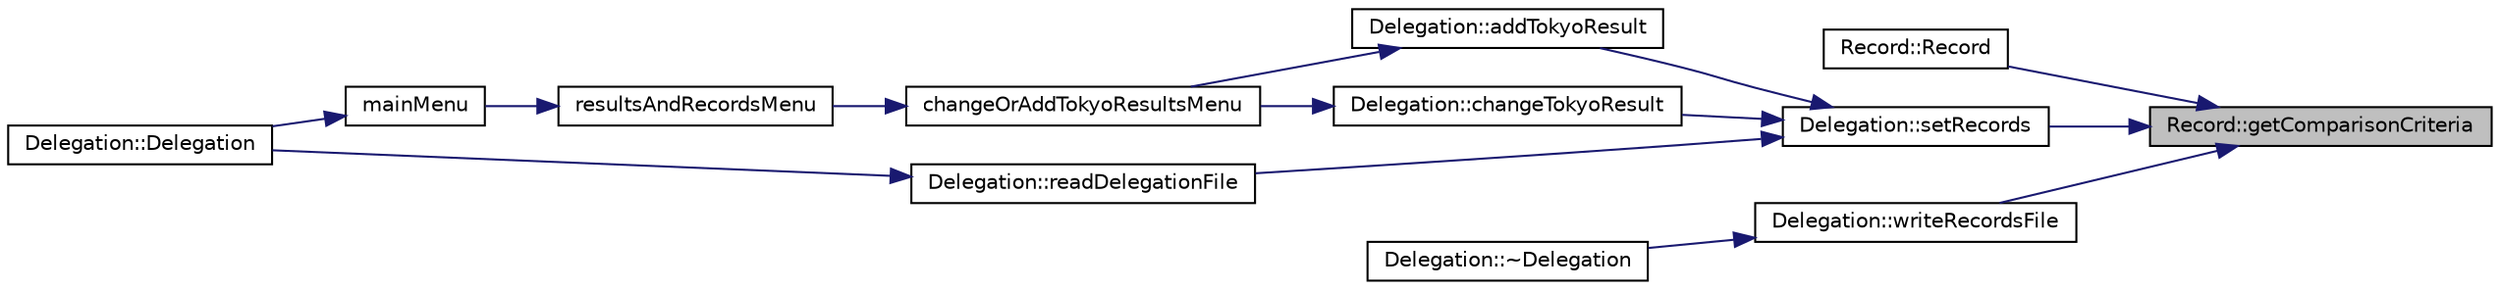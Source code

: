 digraph "Record::getComparisonCriteria"
{
 // LATEX_PDF_SIZE
  edge [fontname="Helvetica",fontsize="10",labelfontname="Helvetica",labelfontsize="10"];
  node [fontname="Helvetica",fontsize="10",shape=record];
  rankdir="RL";
  Node1 [label="Record::getComparisonCriteria",height=0.2,width=0.4,color="black", fillcolor="grey75", style="filled", fontcolor="black",tooltip=" "];
  Node1 -> Node2 [dir="back",color="midnightblue",fontsize="10",style="solid",fontname="Helvetica"];
  Node2 [label="Record::Record",height=0.2,width=0.4,color="black", fillcolor="white", style="filled",URL="$class_record.html#a55324487fe8ddb6d260feba8864cc7eb",tooltip=" "];
  Node1 -> Node3 [dir="back",color="midnightblue",fontsize="10",style="solid",fontname="Helvetica"];
  Node3 [label="Delegation::setRecords",height=0.2,width=0.4,color="black", fillcolor="white", style="filled",URL="$class_delegation.html#a6229aa51cbac587077c939c61cbe4269",tooltip=" "];
  Node3 -> Node4 [dir="back",color="midnightblue",fontsize="10",style="solid",fontname="Helvetica"];
  Node4 [label="Delegation::addTokyoResult",height=0.2,width=0.4,color="black", fillcolor="white", style="filled",URL="$class_delegation.html#a0173d692b5a6254ee43c85781395b5c6",tooltip=" "];
  Node4 -> Node5 [dir="back",color="midnightblue",fontsize="10",style="solid",fontname="Helvetica"];
  Node5 [label="changeOrAddTokyoResultsMenu",height=0.2,width=0.4,color="black", fillcolor="white", style="filled",URL="$_menus_8h.html#abaf6e4ae71a857baffb055d2c552a0fb",tooltip=" "];
  Node5 -> Node6 [dir="back",color="midnightblue",fontsize="10",style="solid",fontname="Helvetica"];
  Node6 [label="resultsAndRecordsMenu",height=0.2,width=0.4,color="black", fillcolor="white", style="filled",URL="$_menus_8h.html#a71cead1a8fbcf6d5a67c0d9ca7da78fe",tooltip=" "];
  Node6 -> Node7 [dir="back",color="midnightblue",fontsize="10",style="solid",fontname="Helvetica"];
  Node7 [label="mainMenu",height=0.2,width=0.4,color="black", fillcolor="white", style="filled",URL="$_menus_8h.html#adea89c8d29e4ae56d3ad951015c13f19",tooltip=" "];
  Node7 -> Node8 [dir="back",color="midnightblue",fontsize="10",style="solid",fontname="Helvetica"];
  Node8 [label="Delegation::Delegation",height=0.2,width=0.4,color="black", fillcolor="white", style="filled",URL="$class_delegation.html#a7974b21ea4c06b7fb1245507c2093b63",tooltip=" "];
  Node3 -> Node9 [dir="back",color="midnightblue",fontsize="10",style="solid",fontname="Helvetica"];
  Node9 [label="Delegation::changeTokyoResult",height=0.2,width=0.4,color="black", fillcolor="white", style="filled",URL="$class_delegation.html#a320fdb9f822a6efb2af591b0debe9a9c",tooltip=" "];
  Node9 -> Node5 [dir="back",color="midnightblue",fontsize="10",style="solid",fontname="Helvetica"];
  Node3 -> Node10 [dir="back",color="midnightblue",fontsize="10",style="solid",fontname="Helvetica"];
  Node10 [label="Delegation::readDelegationFile",height=0.2,width=0.4,color="black", fillcolor="white", style="filled",URL="$class_delegation.html#a3f9a8996eb7587c169f748ec0b3f4bbf",tooltip=" "];
  Node10 -> Node8 [dir="back",color="midnightblue",fontsize="10",style="solid",fontname="Helvetica"];
  Node1 -> Node11 [dir="back",color="midnightblue",fontsize="10",style="solid",fontname="Helvetica"];
  Node11 [label="Delegation::writeRecordsFile",height=0.2,width=0.4,color="black", fillcolor="white", style="filled",URL="$class_delegation.html#a7e53245f974022889c32373643dfe878",tooltip=" "];
  Node11 -> Node12 [dir="back",color="midnightblue",fontsize="10",style="solid",fontname="Helvetica"];
  Node12 [label="Delegation::~Delegation",height=0.2,width=0.4,color="black", fillcolor="white", style="filled",URL="$class_delegation.html#ac965ae5422f16f8f66de63f2c4b23c2b",tooltip=" "];
}
